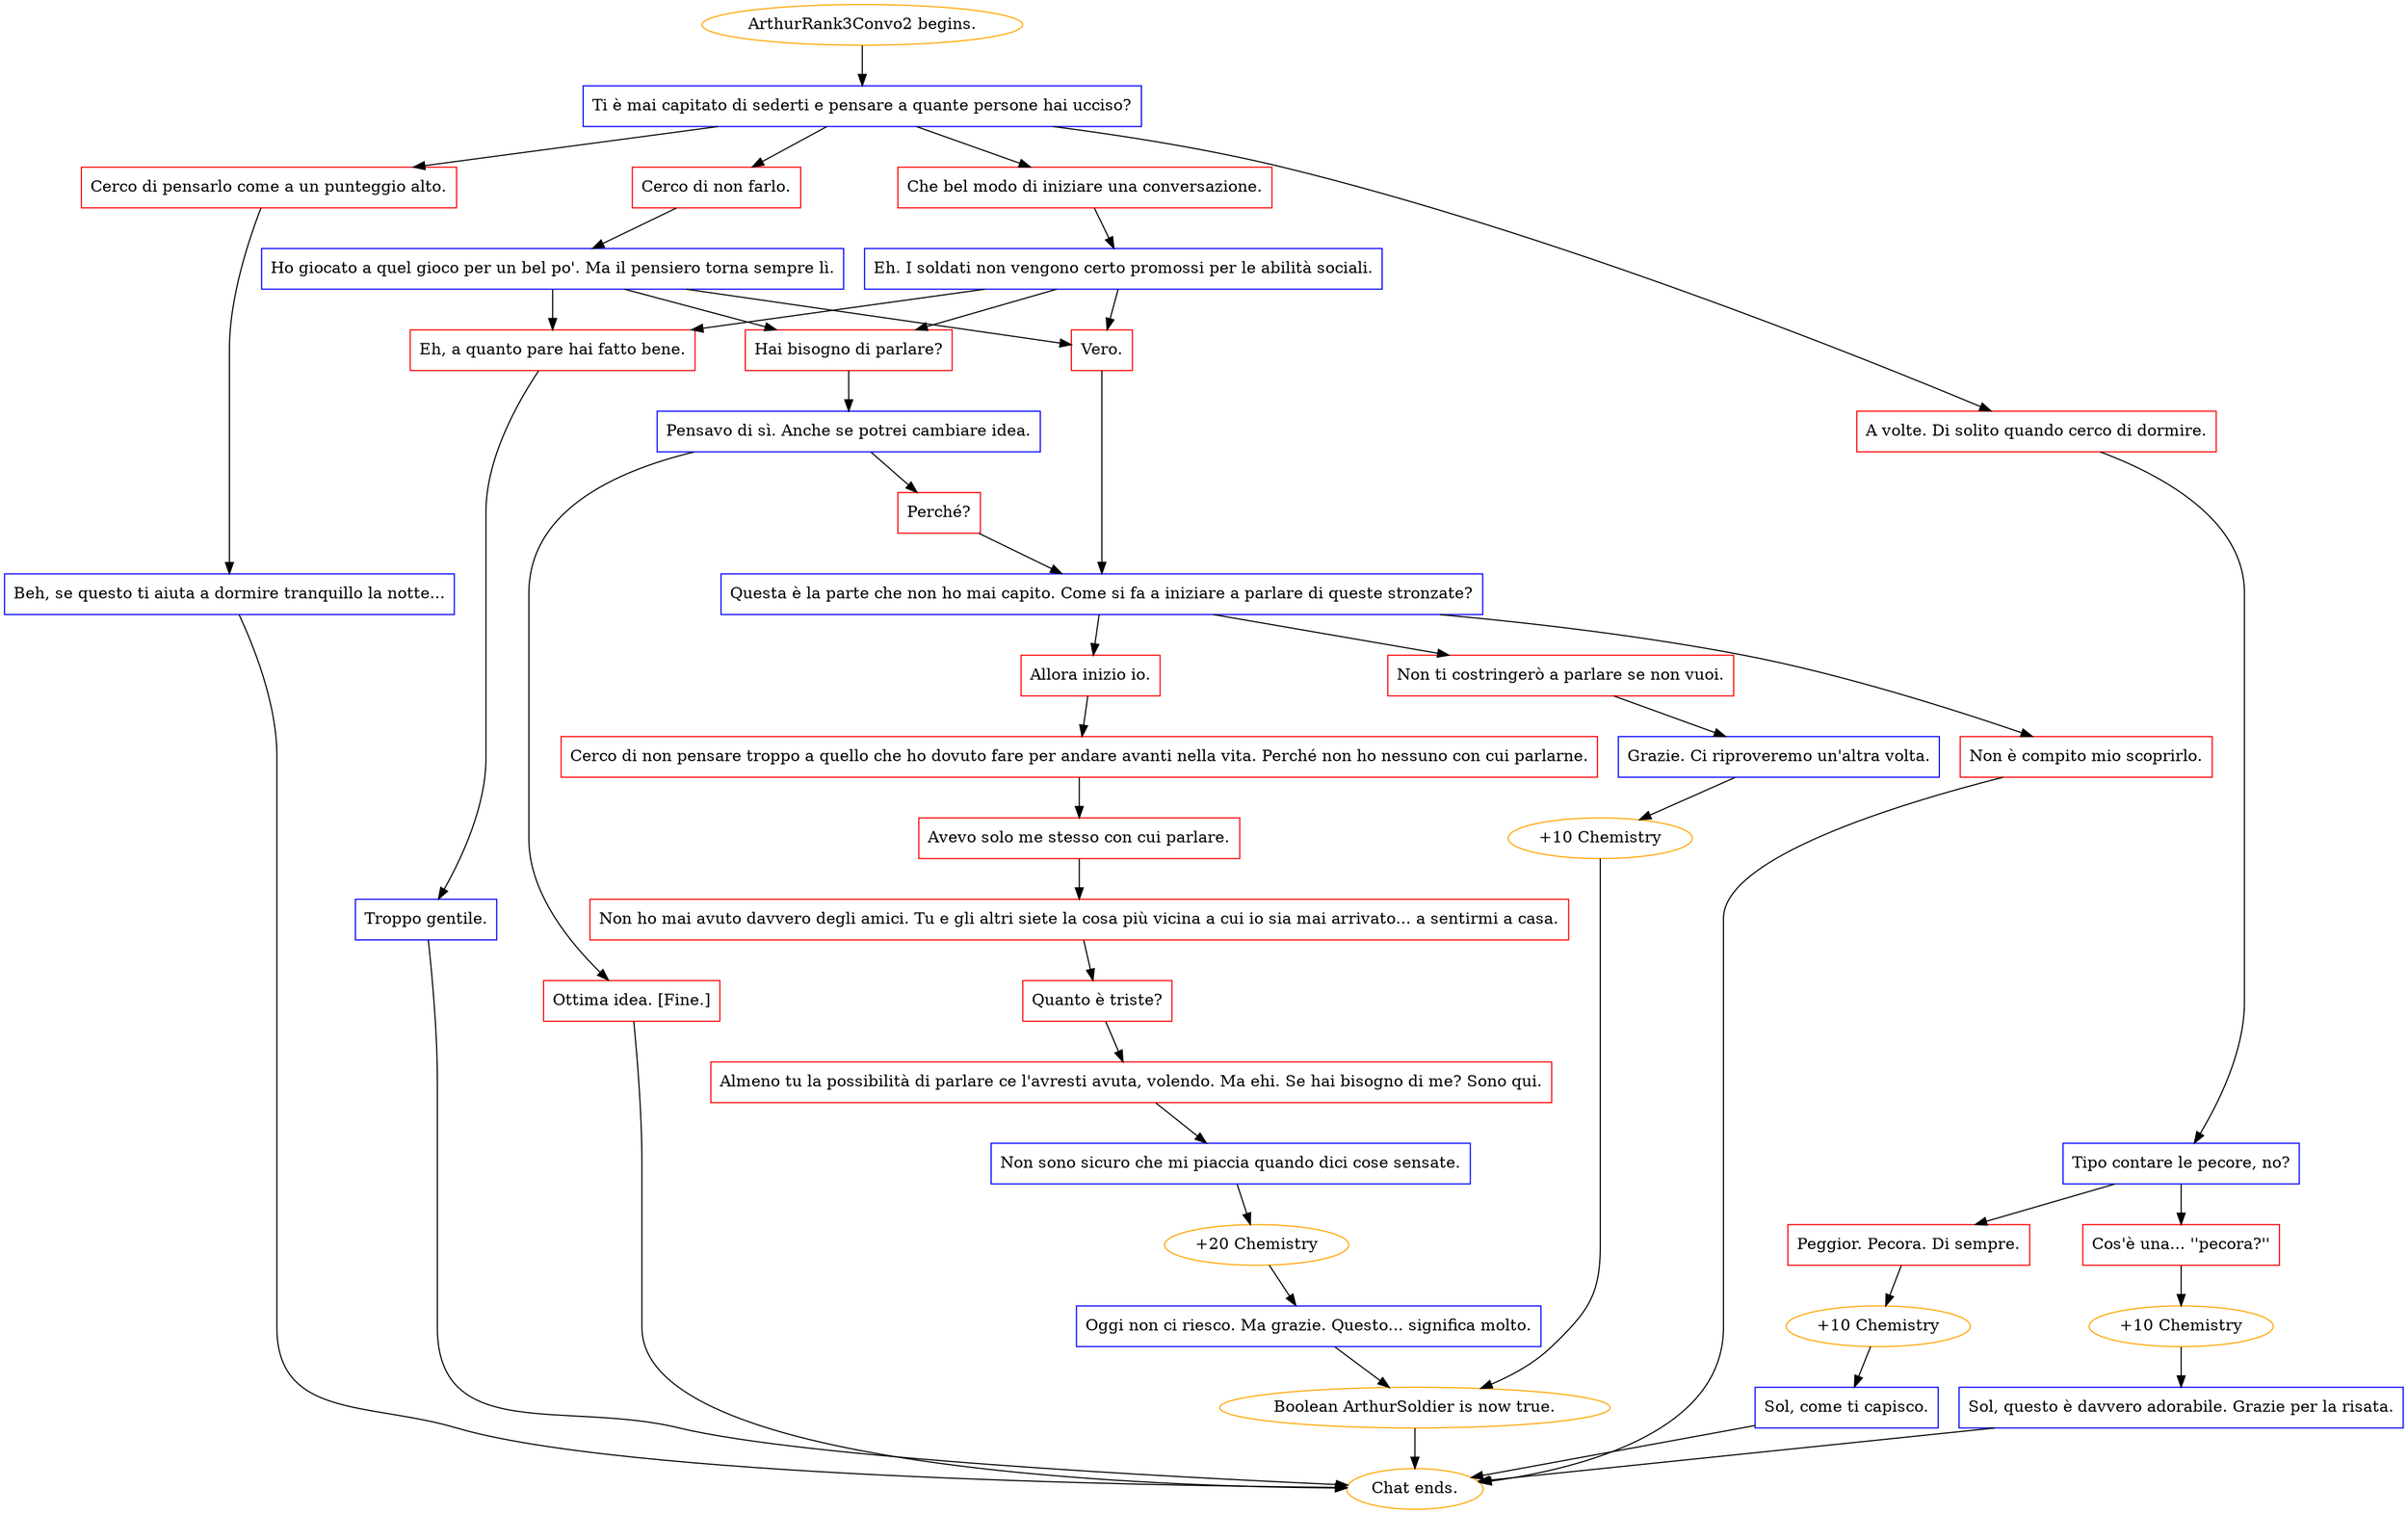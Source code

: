 digraph {
	"ArthurRank3Convo2 begins." [color=orange];
		"ArthurRank3Convo2 begins." -> j297254071;
	j297254071 [label="Ti è mai capitato di sederti e pensare a quante persone hai ucciso?",shape=box,color=blue];
		j297254071 -> j1541125705;
		j297254071 -> j2511735451;
		j297254071 -> j2995065699;
		j297254071 -> j486295238;
	j1541125705 [label="Cerco di non farlo.",shape=box,color=red];
		j1541125705 -> j3352028023;
	j2511735451 [label="Che bel modo di iniziare una conversazione.",shape=box,color=red];
		j2511735451 -> j3904180563;
	j2995065699 [label="A volte. Di solito quando cerco di dormire.",shape=box,color=red];
		j2995065699 -> j4059159989;
	j486295238 [label="Cerco di pensarlo come a un punteggio alto.",shape=box,color=red];
		j486295238 -> j3606239877;
	j3352028023 [label="Ho giocato a quel gioco per un bel po'. Ma il pensiero torna sempre lì.",shape=box,color=blue];
		j3352028023 -> j1657884661;
		j3352028023 -> j3768122710;
		j3352028023 -> j1334635305;
	j3904180563 [label="Eh. I soldati non vengono certo promossi per le abilità sociali.",shape=box,color=blue];
		j3904180563 -> j1657884661;
		j3904180563 -> j3768122710;
		j3904180563 -> j1334635305;
	j4059159989 [label="Tipo contare le pecore, no?",shape=box,color=blue];
		j4059159989 -> j28821946;
		j4059159989 -> j2570266110;
	j3606239877 [label="Beh, se questo ti aiuta a dormire tranquillo la notte...",shape=box,color=blue];
		j3606239877 -> "Chat ends.";
	j1657884661 [label="Hai bisogno di parlare?",shape=box,color=red];
		j1657884661 -> j1932498462;
	j3768122710 [label="Vero.",shape=box,color=red];
		j3768122710 -> j4241205277;
	j1334635305 [label="Eh, a quanto pare hai fatto bene.",shape=box,color=red];
		j1334635305 -> j1732661313;
	j28821946 [label="Peggior. Pecora. Di sempre.",shape=box,color=red];
		j28821946 -> j1452339916;
	j2570266110 [label="Cos'è una... ''pecora?''",shape=box,color=red];
		j2570266110 -> j2128506388;
	"Chat ends." [color=orange];
	j1932498462 [label="Pensavo di sì. Anche se potrei cambiare idea.",shape=box,color=blue];
		j1932498462 -> j1173792087;
		j1932498462 -> j1912317528;
	j4241205277 [label="Questa è la parte che non ho mai capito. Come si fa a iniziare a parlare di queste stronzate?",shape=box,color=blue];
		j4241205277 -> j2696850870;
		j4241205277 -> j1647169276;
		j4241205277 -> j1991087770;
	j1732661313 [label="Troppo gentile.",shape=box,color=blue];
		j1732661313 -> "Chat ends.";
	j1452339916 [label="+10 Chemistry",color=orange];
		j1452339916 -> j1133774987;
	j2128506388 [label="+10 Chemistry",color=orange];
		j2128506388 -> j404714236;
	j1173792087 [label="Perché?",shape=box,color=red];
		j1173792087 -> j4241205277;
	j1912317528 [label="Ottima idea. [Fine.]",shape=box,color=red];
		j1912317528 -> "Chat ends.";
	j2696850870 [label="Non ti costringerò a parlare se non vuoi.",shape=box,color=red];
		j2696850870 -> j2278445169;
	j1647169276 [label="Allora inizio io.",shape=box,color=red];
		j1647169276 -> j3809683642;
	j1991087770 [label="Non è compito mio scoprirlo.",shape=box,color=red];
		j1991087770 -> "Chat ends.";
	j1133774987 [label="Sol, come ti capisco.",shape=box,color=blue];
		j1133774987 -> "Chat ends.";
	j404714236 [label="Sol, questo è davvero adorabile. Grazie per la risata.",shape=box,color=blue];
		j404714236 -> "Chat ends.";
	j2278445169 [label="Grazie. Ci riproveremo un'altra volta.",shape=box,color=blue];
		j2278445169 -> j3874352369;
	j3809683642 [label="Cerco di non pensare troppo a quello che ho dovuto fare per andare avanti nella vita. Perché non ho nessuno con cui parlarne.",shape=box,color=red];
		j3809683642 -> j4045138688;
	j3874352369 [label="+10 Chemistry",color=orange];
		j3874352369 -> j1487843466;
	j4045138688 [label="Avevo solo me stesso con cui parlare.",shape=box,color=red];
		j4045138688 -> j3844283033;
	j1487843466 [label="Boolean ArthurSoldier is now true.",color=orange];
		j1487843466 -> "Chat ends.";
	j3844283033 [label="Non ho mai avuto davvero degli amici. Tu e gli altri siete la cosa più vicina a cui io sia mai arrivato... a sentirmi a casa.",shape=box,color=red];
		j3844283033 -> j2993508277;
	j2993508277 [label="Quanto è triste?",shape=box,color=red];
		j2993508277 -> j4154893199;
	j4154893199 [label="Almeno tu la possibilità di parlare ce l'avresti avuta, volendo. Ma ehi. Se hai bisogno di me? Sono qui.",shape=box,color=red];
		j4154893199 -> j3355269801;
	j3355269801 [label="Non sono sicuro che mi piaccia quando dici cose sensate.",shape=box,color=blue];
		j3355269801 -> j2510577776;
	j2510577776 [label="+20 Chemistry",color=orange];
		j2510577776 -> j195533849;
	j195533849 [label="Oggi non ci riesco. Ma grazie. Questo... significa molto.",shape=box,color=blue];
		j195533849 -> j1487843466;
}